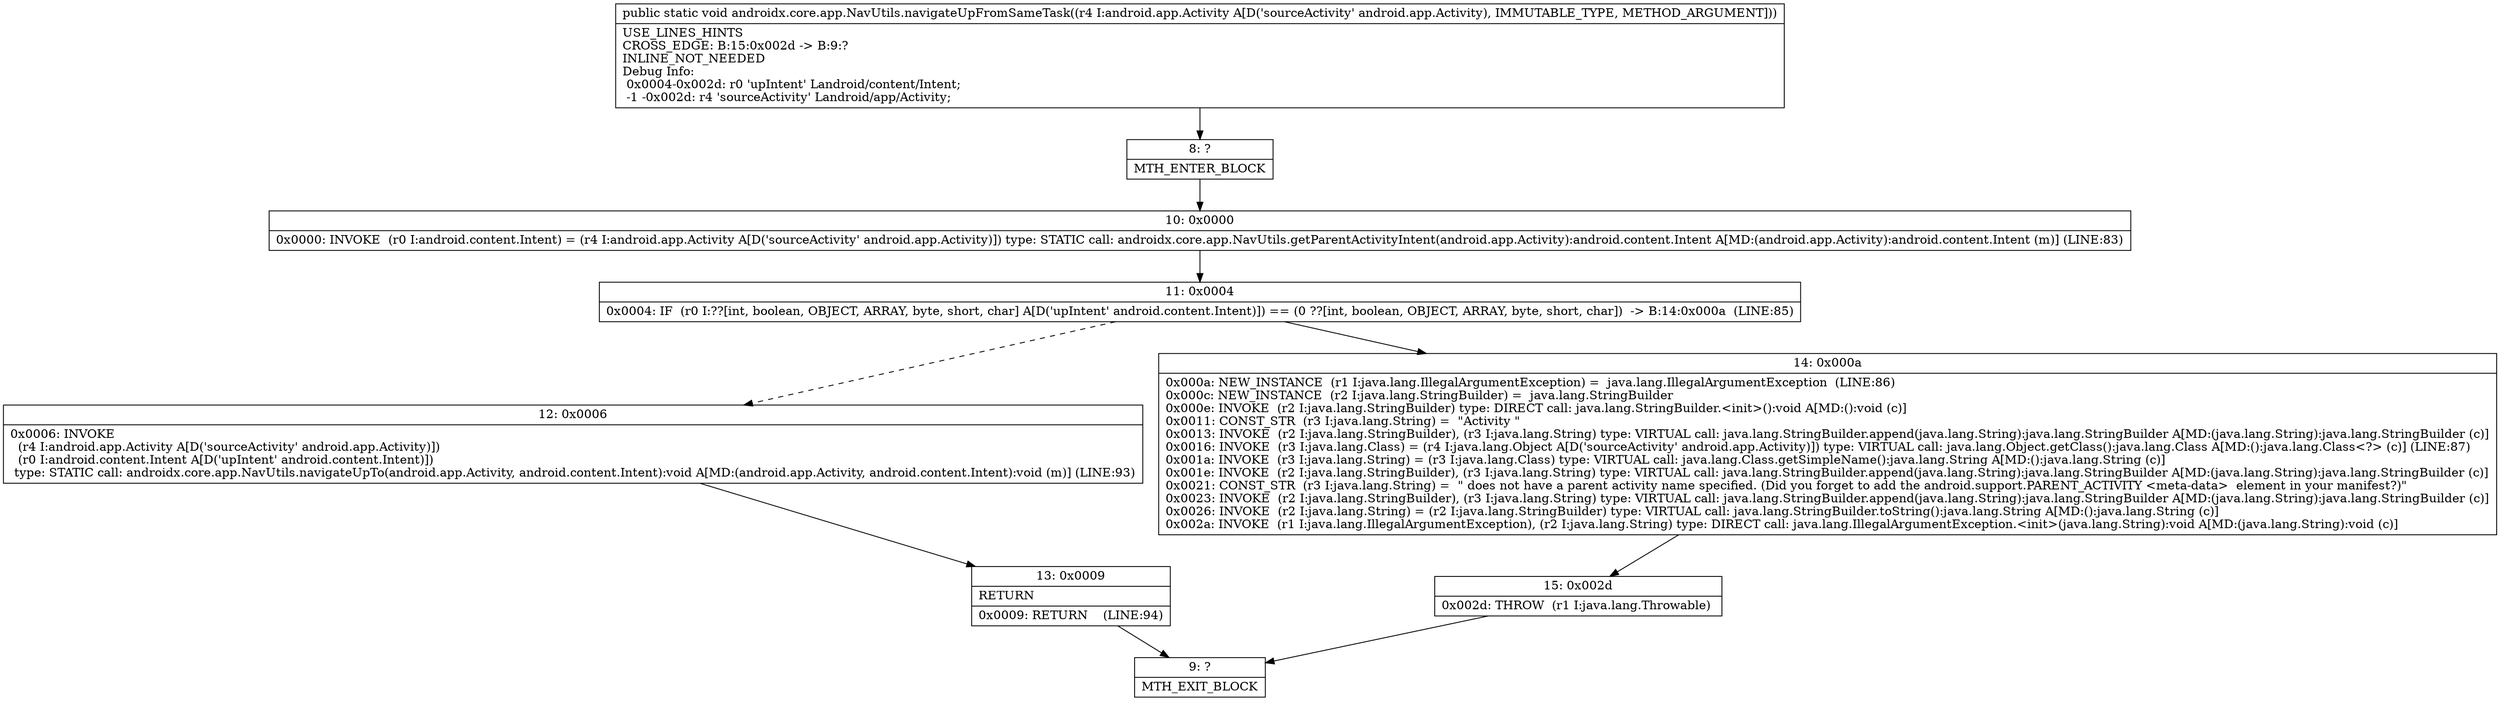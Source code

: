 digraph "CFG forandroidx.core.app.NavUtils.navigateUpFromSameTask(Landroid\/app\/Activity;)V" {
Node_8 [shape=record,label="{8\:\ ?|MTH_ENTER_BLOCK\l}"];
Node_10 [shape=record,label="{10\:\ 0x0000|0x0000: INVOKE  (r0 I:android.content.Intent) = (r4 I:android.app.Activity A[D('sourceActivity' android.app.Activity)]) type: STATIC call: androidx.core.app.NavUtils.getParentActivityIntent(android.app.Activity):android.content.Intent A[MD:(android.app.Activity):android.content.Intent (m)] (LINE:83)\l}"];
Node_11 [shape=record,label="{11\:\ 0x0004|0x0004: IF  (r0 I:??[int, boolean, OBJECT, ARRAY, byte, short, char] A[D('upIntent' android.content.Intent)]) == (0 ??[int, boolean, OBJECT, ARRAY, byte, short, char])  \-\> B:14:0x000a  (LINE:85)\l}"];
Node_12 [shape=record,label="{12\:\ 0x0006|0x0006: INVOKE  \l  (r4 I:android.app.Activity A[D('sourceActivity' android.app.Activity)])\l  (r0 I:android.content.Intent A[D('upIntent' android.content.Intent)])\l type: STATIC call: androidx.core.app.NavUtils.navigateUpTo(android.app.Activity, android.content.Intent):void A[MD:(android.app.Activity, android.content.Intent):void (m)] (LINE:93)\l}"];
Node_13 [shape=record,label="{13\:\ 0x0009|RETURN\l|0x0009: RETURN    (LINE:94)\l}"];
Node_9 [shape=record,label="{9\:\ ?|MTH_EXIT_BLOCK\l}"];
Node_14 [shape=record,label="{14\:\ 0x000a|0x000a: NEW_INSTANCE  (r1 I:java.lang.IllegalArgumentException) =  java.lang.IllegalArgumentException  (LINE:86)\l0x000c: NEW_INSTANCE  (r2 I:java.lang.StringBuilder) =  java.lang.StringBuilder \l0x000e: INVOKE  (r2 I:java.lang.StringBuilder) type: DIRECT call: java.lang.StringBuilder.\<init\>():void A[MD:():void (c)]\l0x0011: CONST_STR  (r3 I:java.lang.String) =  \"Activity \" \l0x0013: INVOKE  (r2 I:java.lang.StringBuilder), (r3 I:java.lang.String) type: VIRTUAL call: java.lang.StringBuilder.append(java.lang.String):java.lang.StringBuilder A[MD:(java.lang.String):java.lang.StringBuilder (c)]\l0x0016: INVOKE  (r3 I:java.lang.Class) = (r4 I:java.lang.Object A[D('sourceActivity' android.app.Activity)]) type: VIRTUAL call: java.lang.Object.getClass():java.lang.Class A[MD:():java.lang.Class\<?\> (c)] (LINE:87)\l0x001a: INVOKE  (r3 I:java.lang.String) = (r3 I:java.lang.Class) type: VIRTUAL call: java.lang.Class.getSimpleName():java.lang.String A[MD:():java.lang.String (c)]\l0x001e: INVOKE  (r2 I:java.lang.StringBuilder), (r3 I:java.lang.String) type: VIRTUAL call: java.lang.StringBuilder.append(java.lang.String):java.lang.StringBuilder A[MD:(java.lang.String):java.lang.StringBuilder (c)]\l0x0021: CONST_STR  (r3 I:java.lang.String) =  \" does not have a parent activity name specified. (Did you forget to add the android.support.PARENT_ACTIVITY \<meta\-data\>  element in your manifest?)\" \l0x0023: INVOKE  (r2 I:java.lang.StringBuilder), (r3 I:java.lang.String) type: VIRTUAL call: java.lang.StringBuilder.append(java.lang.String):java.lang.StringBuilder A[MD:(java.lang.String):java.lang.StringBuilder (c)]\l0x0026: INVOKE  (r2 I:java.lang.String) = (r2 I:java.lang.StringBuilder) type: VIRTUAL call: java.lang.StringBuilder.toString():java.lang.String A[MD:():java.lang.String (c)]\l0x002a: INVOKE  (r1 I:java.lang.IllegalArgumentException), (r2 I:java.lang.String) type: DIRECT call: java.lang.IllegalArgumentException.\<init\>(java.lang.String):void A[MD:(java.lang.String):void (c)]\l}"];
Node_15 [shape=record,label="{15\:\ 0x002d|0x002d: THROW  (r1 I:java.lang.Throwable) \l}"];
MethodNode[shape=record,label="{public static void androidx.core.app.NavUtils.navigateUpFromSameTask((r4 I:android.app.Activity A[D('sourceActivity' android.app.Activity), IMMUTABLE_TYPE, METHOD_ARGUMENT]))  | USE_LINES_HINTS\lCROSS_EDGE: B:15:0x002d \-\> B:9:?\lINLINE_NOT_NEEDED\lDebug Info:\l  0x0004\-0x002d: r0 'upIntent' Landroid\/content\/Intent;\l  \-1 \-0x002d: r4 'sourceActivity' Landroid\/app\/Activity;\l}"];
MethodNode -> Node_8;Node_8 -> Node_10;
Node_10 -> Node_11;
Node_11 -> Node_12[style=dashed];
Node_11 -> Node_14;
Node_12 -> Node_13;
Node_13 -> Node_9;
Node_14 -> Node_15;
Node_15 -> Node_9;
}

